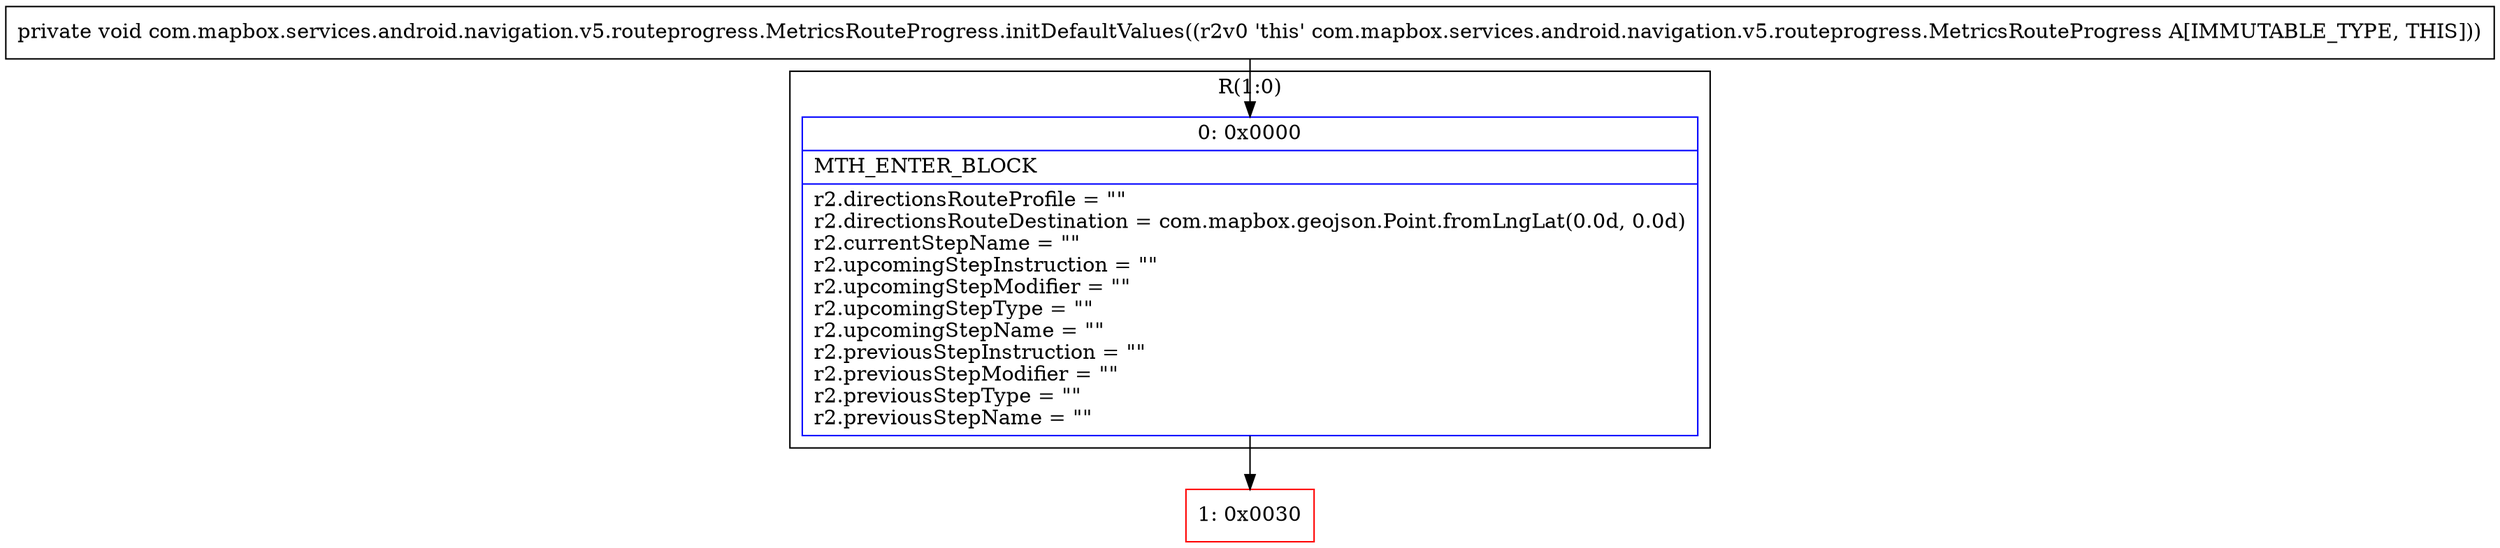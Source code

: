 digraph "CFG forcom.mapbox.services.android.navigation.v5.routeprogress.MetricsRouteProgress.initDefaultValues()V" {
subgraph cluster_Region_91583049 {
label = "R(1:0)";
node [shape=record,color=blue];
Node_0 [shape=record,label="{0\:\ 0x0000|MTH_ENTER_BLOCK\l|r2.directionsRouteProfile = \"\"\lr2.directionsRouteDestination = com.mapbox.geojson.Point.fromLngLat(0.0d, 0.0d)\lr2.currentStepName = \"\"\lr2.upcomingStepInstruction = \"\"\lr2.upcomingStepModifier = \"\"\lr2.upcomingStepType = \"\"\lr2.upcomingStepName = \"\"\lr2.previousStepInstruction = \"\"\lr2.previousStepModifier = \"\"\lr2.previousStepType = \"\"\lr2.previousStepName = \"\"\l}"];
}
Node_1 [shape=record,color=red,label="{1\:\ 0x0030}"];
MethodNode[shape=record,label="{private void com.mapbox.services.android.navigation.v5.routeprogress.MetricsRouteProgress.initDefaultValues((r2v0 'this' com.mapbox.services.android.navigation.v5.routeprogress.MetricsRouteProgress A[IMMUTABLE_TYPE, THIS])) }"];
MethodNode -> Node_0;
Node_0 -> Node_1;
}

